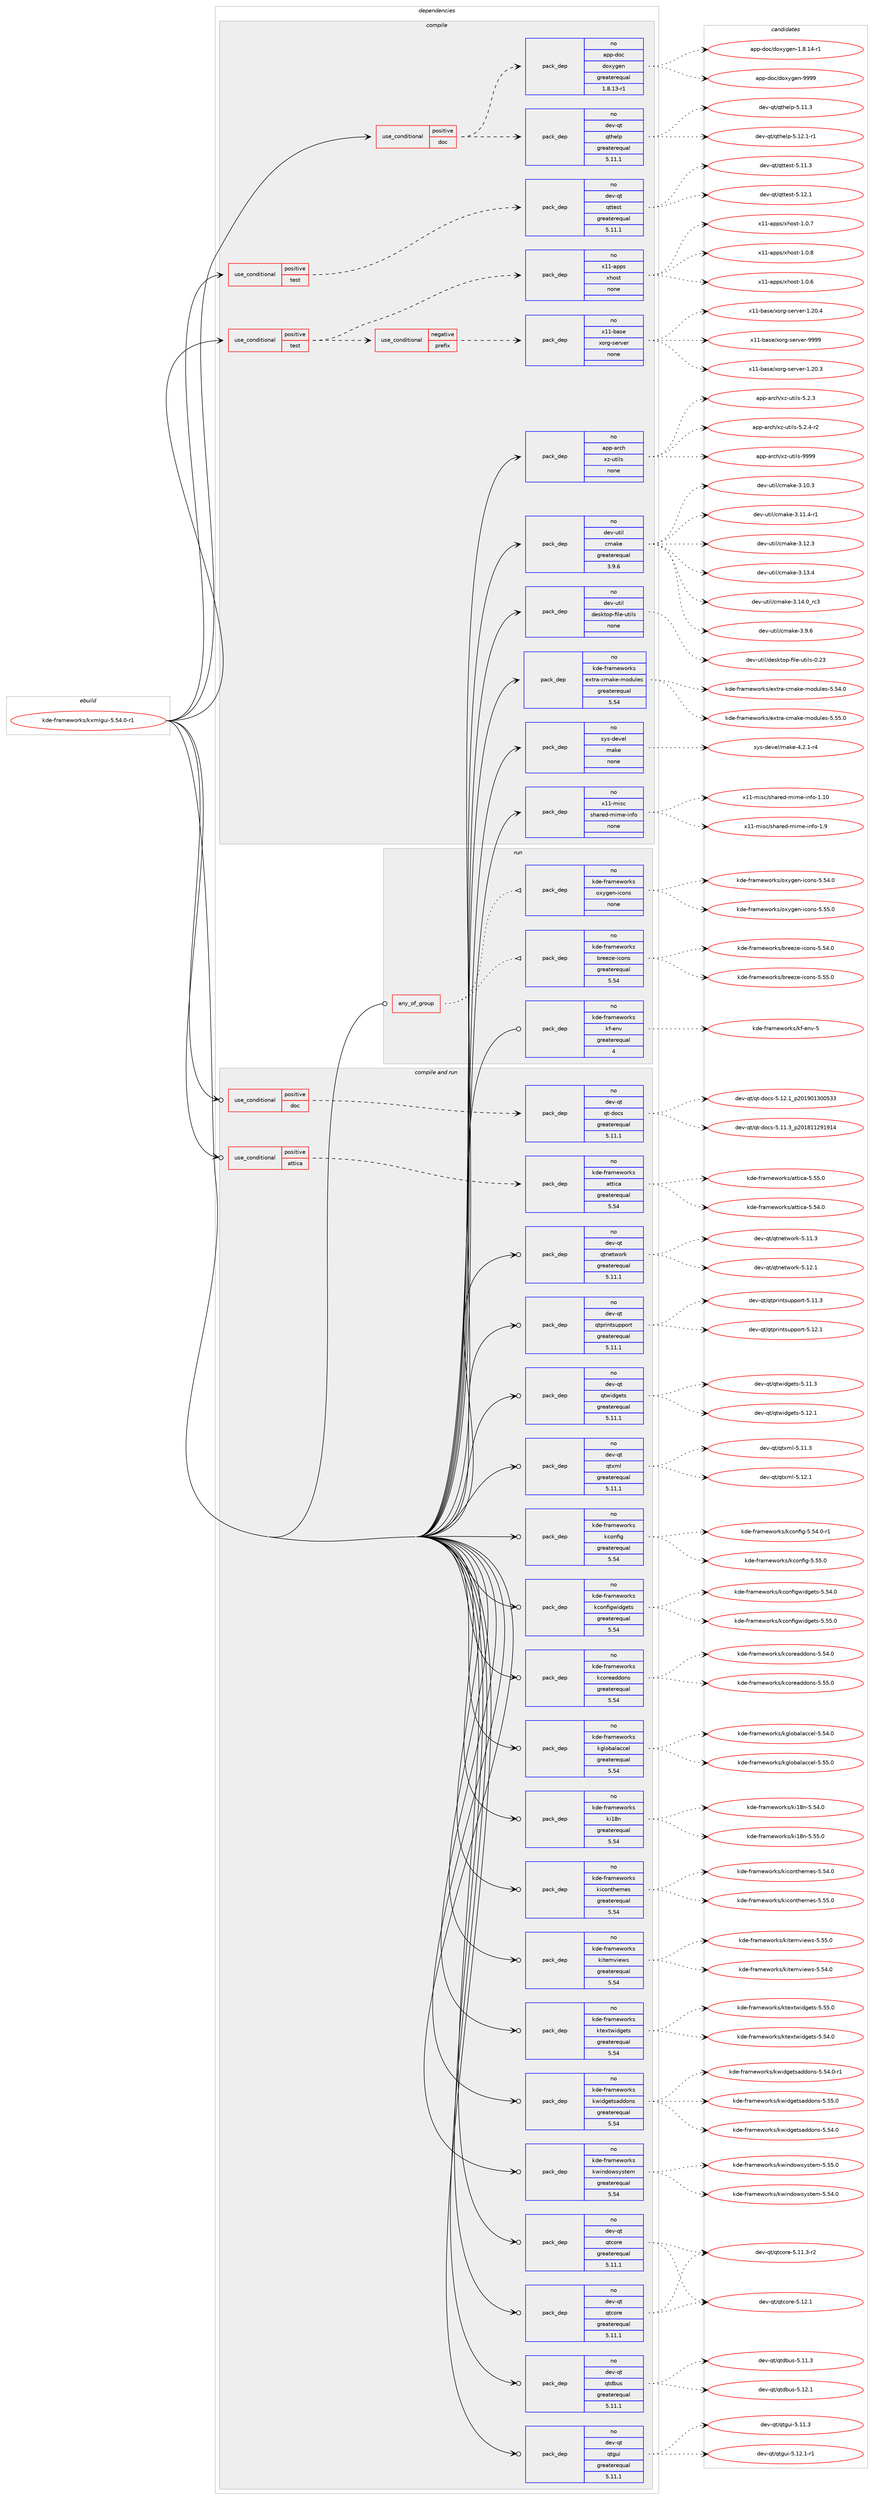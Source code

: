 digraph prolog {

# *************
# Graph options
# *************

newrank=true;
concentrate=true;
compound=true;
graph [rankdir=LR,fontname=Helvetica,fontsize=10,ranksep=1.5];#, ranksep=2.5, nodesep=0.2];
edge  [arrowhead=vee];
node  [fontname=Helvetica,fontsize=10];

# **********
# The ebuild
# **********

subgraph cluster_leftcol {
color=gray;
rank=same;
label=<<i>ebuild</i>>;
id [label="kde-frameworks/kxmlgui-5.54.0-r1", color=red, width=4, href="../kde-frameworks/kxmlgui-5.54.0-r1.svg"];
}

# ****************
# The dependencies
# ****************

subgraph cluster_midcol {
color=gray;
label=<<i>dependencies</i>>;
subgraph cluster_compile {
fillcolor="#eeeeee";
style=filled;
label=<<i>compile</i>>;
subgraph cond429831 {
dependency1587758 [label=<<TABLE BORDER="0" CELLBORDER="1" CELLSPACING="0" CELLPADDING="4"><TR><TD ROWSPAN="3" CELLPADDING="10">use_conditional</TD></TR><TR><TD>positive</TD></TR><TR><TD>doc</TD></TR></TABLE>>, shape=none, color=red];
subgraph pack1133051 {
dependency1587759 [label=<<TABLE BORDER="0" CELLBORDER="1" CELLSPACING="0" CELLPADDING="4" WIDTH="220"><TR><TD ROWSPAN="6" CELLPADDING="30">pack_dep</TD></TR><TR><TD WIDTH="110">no</TD></TR><TR><TD>dev-qt</TD></TR><TR><TD>qthelp</TD></TR><TR><TD>greaterequal</TD></TR><TR><TD>5.11.1</TD></TR></TABLE>>, shape=none, color=blue];
}
dependency1587758:e -> dependency1587759:w [weight=20,style="dashed",arrowhead="vee"];
subgraph pack1133052 {
dependency1587760 [label=<<TABLE BORDER="0" CELLBORDER="1" CELLSPACING="0" CELLPADDING="4" WIDTH="220"><TR><TD ROWSPAN="6" CELLPADDING="30">pack_dep</TD></TR><TR><TD WIDTH="110">no</TD></TR><TR><TD>app-doc</TD></TR><TR><TD>doxygen</TD></TR><TR><TD>greaterequal</TD></TR><TR><TD>1.8.13-r1</TD></TR></TABLE>>, shape=none, color=blue];
}
dependency1587758:e -> dependency1587760:w [weight=20,style="dashed",arrowhead="vee"];
}
id:e -> dependency1587758:w [weight=20,style="solid",arrowhead="vee"];
subgraph cond429832 {
dependency1587761 [label=<<TABLE BORDER="0" CELLBORDER="1" CELLSPACING="0" CELLPADDING="4"><TR><TD ROWSPAN="3" CELLPADDING="10">use_conditional</TD></TR><TR><TD>positive</TD></TR><TR><TD>test</TD></TR></TABLE>>, shape=none, color=red];
subgraph cond429833 {
dependency1587762 [label=<<TABLE BORDER="0" CELLBORDER="1" CELLSPACING="0" CELLPADDING="4"><TR><TD ROWSPAN="3" CELLPADDING="10">use_conditional</TD></TR><TR><TD>negative</TD></TR><TR><TD>prefix</TD></TR></TABLE>>, shape=none, color=red];
subgraph pack1133053 {
dependency1587763 [label=<<TABLE BORDER="0" CELLBORDER="1" CELLSPACING="0" CELLPADDING="4" WIDTH="220"><TR><TD ROWSPAN="6" CELLPADDING="30">pack_dep</TD></TR><TR><TD WIDTH="110">no</TD></TR><TR><TD>x11-base</TD></TR><TR><TD>xorg-server</TD></TR><TR><TD>none</TD></TR><TR><TD></TD></TR></TABLE>>, shape=none, color=blue];
}
dependency1587762:e -> dependency1587763:w [weight=20,style="dashed",arrowhead="vee"];
}
dependency1587761:e -> dependency1587762:w [weight=20,style="dashed",arrowhead="vee"];
subgraph pack1133054 {
dependency1587764 [label=<<TABLE BORDER="0" CELLBORDER="1" CELLSPACING="0" CELLPADDING="4" WIDTH="220"><TR><TD ROWSPAN="6" CELLPADDING="30">pack_dep</TD></TR><TR><TD WIDTH="110">no</TD></TR><TR><TD>x11-apps</TD></TR><TR><TD>xhost</TD></TR><TR><TD>none</TD></TR><TR><TD></TD></TR></TABLE>>, shape=none, color=blue];
}
dependency1587761:e -> dependency1587764:w [weight=20,style="dashed",arrowhead="vee"];
}
id:e -> dependency1587761:w [weight=20,style="solid",arrowhead="vee"];
subgraph cond429834 {
dependency1587765 [label=<<TABLE BORDER="0" CELLBORDER="1" CELLSPACING="0" CELLPADDING="4"><TR><TD ROWSPAN="3" CELLPADDING="10">use_conditional</TD></TR><TR><TD>positive</TD></TR><TR><TD>test</TD></TR></TABLE>>, shape=none, color=red];
subgraph pack1133055 {
dependency1587766 [label=<<TABLE BORDER="0" CELLBORDER="1" CELLSPACING="0" CELLPADDING="4" WIDTH="220"><TR><TD ROWSPAN="6" CELLPADDING="30">pack_dep</TD></TR><TR><TD WIDTH="110">no</TD></TR><TR><TD>dev-qt</TD></TR><TR><TD>qttest</TD></TR><TR><TD>greaterequal</TD></TR><TR><TD>5.11.1</TD></TR></TABLE>>, shape=none, color=blue];
}
dependency1587765:e -> dependency1587766:w [weight=20,style="dashed",arrowhead="vee"];
}
id:e -> dependency1587765:w [weight=20,style="solid",arrowhead="vee"];
subgraph pack1133056 {
dependency1587767 [label=<<TABLE BORDER="0" CELLBORDER="1" CELLSPACING="0" CELLPADDING="4" WIDTH="220"><TR><TD ROWSPAN="6" CELLPADDING="30">pack_dep</TD></TR><TR><TD WIDTH="110">no</TD></TR><TR><TD>app-arch</TD></TR><TR><TD>xz-utils</TD></TR><TR><TD>none</TD></TR><TR><TD></TD></TR></TABLE>>, shape=none, color=blue];
}
id:e -> dependency1587767:w [weight=20,style="solid",arrowhead="vee"];
subgraph pack1133057 {
dependency1587768 [label=<<TABLE BORDER="0" CELLBORDER="1" CELLSPACING="0" CELLPADDING="4" WIDTH="220"><TR><TD ROWSPAN="6" CELLPADDING="30">pack_dep</TD></TR><TR><TD WIDTH="110">no</TD></TR><TR><TD>dev-util</TD></TR><TR><TD>cmake</TD></TR><TR><TD>greaterequal</TD></TR><TR><TD>3.9.6</TD></TR></TABLE>>, shape=none, color=blue];
}
id:e -> dependency1587768:w [weight=20,style="solid",arrowhead="vee"];
subgraph pack1133058 {
dependency1587769 [label=<<TABLE BORDER="0" CELLBORDER="1" CELLSPACING="0" CELLPADDING="4" WIDTH="220"><TR><TD ROWSPAN="6" CELLPADDING="30">pack_dep</TD></TR><TR><TD WIDTH="110">no</TD></TR><TR><TD>dev-util</TD></TR><TR><TD>desktop-file-utils</TD></TR><TR><TD>none</TD></TR><TR><TD></TD></TR></TABLE>>, shape=none, color=blue];
}
id:e -> dependency1587769:w [weight=20,style="solid",arrowhead="vee"];
subgraph pack1133059 {
dependency1587770 [label=<<TABLE BORDER="0" CELLBORDER="1" CELLSPACING="0" CELLPADDING="4" WIDTH="220"><TR><TD ROWSPAN="6" CELLPADDING="30">pack_dep</TD></TR><TR><TD WIDTH="110">no</TD></TR><TR><TD>kde-frameworks</TD></TR><TR><TD>extra-cmake-modules</TD></TR><TR><TD>greaterequal</TD></TR><TR><TD>5.54</TD></TR></TABLE>>, shape=none, color=blue];
}
id:e -> dependency1587770:w [weight=20,style="solid",arrowhead="vee"];
subgraph pack1133060 {
dependency1587771 [label=<<TABLE BORDER="0" CELLBORDER="1" CELLSPACING="0" CELLPADDING="4" WIDTH="220"><TR><TD ROWSPAN="6" CELLPADDING="30">pack_dep</TD></TR><TR><TD WIDTH="110">no</TD></TR><TR><TD>sys-devel</TD></TR><TR><TD>make</TD></TR><TR><TD>none</TD></TR><TR><TD></TD></TR></TABLE>>, shape=none, color=blue];
}
id:e -> dependency1587771:w [weight=20,style="solid",arrowhead="vee"];
subgraph pack1133061 {
dependency1587772 [label=<<TABLE BORDER="0" CELLBORDER="1" CELLSPACING="0" CELLPADDING="4" WIDTH="220"><TR><TD ROWSPAN="6" CELLPADDING="30">pack_dep</TD></TR><TR><TD WIDTH="110">no</TD></TR><TR><TD>x11-misc</TD></TR><TR><TD>shared-mime-info</TD></TR><TR><TD>none</TD></TR><TR><TD></TD></TR></TABLE>>, shape=none, color=blue];
}
id:e -> dependency1587772:w [weight=20,style="solid",arrowhead="vee"];
}
subgraph cluster_compileandrun {
fillcolor="#eeeeee";
style=filled;
label=<<i>compile and run</i>>;
subgraph cond429835 {
dependency1587773 [label=<<TABLE BORDER="0" CELLBORDER="1" CELLSPACING="0" CELLPADDING="4"><TR><TD ROWSPAN="3" CELLPADDING="10">use_conditional</TD></TR><TR><TD>positive</TD></TR><TR><TD>attica</TD></TR></TABLE>>, shape=none, color=red];
subgraph pack1133062 {
dependency1587774 [label=<<TABLE BORDER="0" CELLBORDER="1" CELLSPACING="0" CELLPADDING="4" WIDTH="220"><TR><TD ROWSPAN="6" CELLPADDING="30">pack_dep</TD></TR><TR><TD WIDTH="110">no</TD></TR><TR><TD>kde-frameworks</TD></TR><TR><TD>attica</TD></TR><TR><TD>greaterequal</TD></TR><TR><TD>5.54</TD></TR></TABLE>>, shape=none, color=blue];
}
dependency1587773:e -> dependency1587774:w [weight=20,style="dashed",arrowhead="vee"];
}
id:e -> dependency1587773:w [weight=20,style="solid",arrowhead="odotvee"];
subgraph cond429836 {
dependency1587775 [label=<<TABLE BORDER="0" CELLBORDER="1" CELLSPACING="0" CELLPADDING="4"><TR><TD ROWSPAN="3" CELLPADDING="10">use_conditional</TD></TR><TR><TD>positive</TD></TR><TR><TD>doc</TD></TR></TABLE>>, shape=none, color=red];
subgraph pack1133063 {
dependency1587776 [label=<<TABLE BORDER="0" CELLBORDER="1" CELLSPACING="0" CELLPADDING="4" WIDTH="220"><TR><TD ROWSPAN="6" CELLPADDING="30">pack_dep</TD></TR><TR><TD WIDTH="110">no</TD></TR><TR><TD>dev-qt</TD></TR><TR><TD>qt-docs</TD></TR><TR><TD>greaterequal</TD></TR><TR><TD>5.11.1</TD></TR></TABLE>>, shape=none, color=blue];
}
dependency1587775:e -> dependency1587776:w [weight=20,style="dashed",arrowhead="vee"];
}
id:e -> dependency1587775:w [weight=20,style="solid",arrowhead="odotvee"];
subgraph pack1133064 {
dependency1587777 [label=<<TABLE BORDER="0" CELLBORDER="1" CELLSPACING="0" CELLPADDING="4" WIDTH="220"><TR><TD ROWSPAN="6" CELLPADDING="30">pack_dep</TD></TR><TR><TD WIDTH="110">no</TD></TR><TR><TD>dev-qt</TD></TR><TR><TD>qtcore</TD></TR><TR><TD>greaterequal</TD></TR><TR><TD>5.11.1</TD></TR></TABLE>>, shape=none, color=blue];
}
id:e -> dependency1587777:w [weight=20,style="solid",arrowhead="odotvee"];
subgraph pack1133065 {
dependency1587778 [label=<<TABLE BORDER="0" CELLBORDER="1" CELLSPACING="0" CELLPADDING="4" WIDTH="220"><TR><TD ROWSPAN="6" CELLPADDING="30">pack_dep</TD></TR><TR><TD WIDTH="110">no</TD></TR><TR><TD>dev-qt</TD></TR><TR><TD>qtcore</TD></TR><TR><TD>greaterequal</TD></TR><TR><TD>5.11.1</TD></TR></TABLE>>, shape=none, color=blue];
}
id:e -> dependency1587778:w [weight=20,style="solid",arrowhead="odotvee"];
subgraph pack1133066 {
dependency1587779 [label=<<TABLE BORDER="0" CELLBORDER="1" CELLSPACING="0" CELLPADDING="4" WIDTH="220"><TR><TD ROWSPAN="6" CELLPADDING="30">pack_dep</TD></TR><TR><TD WIDTH="110">no</TD></TR><TR><TD>dev-qt</TD></TR><TR><TD>qtdbus</TD></TR><TR><TD>greaterequal</TD></TR><TR><TD>5.11.1</TD></TR></TABLE>>, shape=none, color=blue];
}
id:e -> dependency1587779:w [weight=20,style="solid",arrowhead="odotvee"];
subgraph pack1133067 {
dependency1587780 [label=<<TABLE BORDER="0" CELLBORDER="1" CELLSPACING="0" CELLPADDING="4" WIDTH="220"><TR><TD ROWSPAN="6" CELLPADDING="30">pack_dep</TD></TR><TR><TD WIDTH="110">no</TD></TR><TR><TD>dev-qt</TD></TR><TR><TD>qtgui</TD></TR><TR><TD>greaterequal</TD></TR><TR><TD>5.11.1</TD></TR></TABLE>>, shape=none, color=blue];
}
id:e -> dependency1587780:w [weight=20,style="solid",arrowhead="odotvee"];
subgraph pack1133068 {
dependency1587781 [label=<<TABLE BORDER="0" CELLBORDER="1" CELLSPACING="0" CELLPADDING="4" WIDTH="220"><TR><TD ROWSPAN="6" CELLPADDING="30">pack_dep</TD></TR><TR><TD WIDTH="110">no</TD></TR><TR><TD>dev-qt</TD></TR><TR><TD>qtnetwork</TD></TR><TR><TD>greaterequal</TD></TR><TR><TD>5.11.1</TD></TR></TABLE>>, shape=none, color=blue];
}
id:e -> dependency1587781:w [weight=20,style="solid",arrowhead="odotvee"];
subgraph pack1133069 {
dependency1587782 [label=<<TABLE BORDER="0" CELLBORDER="1" CELLSPACING="0" CELLPADDING="4" WIDTH="220"><TR><TD ROWSPAN="6" CELLPADDING="30">pack_dep</TD></TR><TR><TD WIDTH="110">no</TD></TR><TR><TD>dev-qt</TD></TR><TR><TD>qtprintsupport</TD></TR><TR><TD>greaterequal</TD></TR><TR><TD>5.11.1</TD></TR></TABLE>>, shape=none, color=blue];
}
id:e -> dependency1587782:w [weight=20,style="solid",arrowhead="odotvee"];
subgraph pack1133070 {
dependency1587783 [label=<<TABLE BORDER="0" CELLBORDER="1" CELLSPACING="0" CELLPADDING="4" WIDTH="220"><TR><TD ROWSPAN="6" CELLPADDING="30">pack_dep</TD></TR><TR><TD WIDTH="110">no</TD></TR><TR><TD>dev-qt</TD></TR><TR><TD>qtwidgets</TD></TR><TR><TD>greaterequal</TD></TR><TR><TD>5.11.1</TD></TR></TABLE>>, shape=none, color=blue];
}
id:e -> dependency1587783:w [weight=20,style="solid",arrowhead="odotvee"];
subgraph pack1133071 {
dependency1587784 [label=<<TABLE BORDER="0" CELLBORDER="1" CELLSPACING="0" CELLPADDING="4" WIDTH="220"><TR><TD ROWSPAN="6" CELLPADDING="30">pack_dep</TD></TR><TR><TD WIDTH="110">no</TD></TR><TR><TD>dev-qt</TD></TR><TR><TD>qtxml</TD></TR><TR><TD>greaterequal</TD></TR><TR><TD>5.11.1</TD></TR></TABLE>>, shape=none, color=blue];
}
id:e -> dependency1587784:w [weight=20,style="solid",arrowhead="odotvee"];
subgraph pack1133072 {
dependency1587785 [label=<<TABLE BORDER="0" CELLBORDER="1" CELLSPACING="0" CELLPADDING="4" WIDTH="220"><TR><TD ROWSPAN="6" CELLPADDING="30">pack_dep</TD></TR><TR><TD WIDTH="110">no</TD></TR><TR><TD>kde-frameworks</TD></TR><TR><TD>kconfig</TD></TR><TR><TD>greaterequal</TD></TR><TR><TD>5.54</TD></TR></TABLE>>, shape=none, color=blue];
}
id:e -> dependency1587785:w [weight=20,style="solid",arrowhead="odotvee"];
subgraph pack1133073 {
dependency1587786 [label=<<TABLE BORDER="0" CELLBORDER="1" CELLSPACING="0" CELLPADDING="4" WIDTH="220"><TR><TD ROWSPAN="6" CELLPADDING="30">pack_dep</TD></TR><TR><TD WIDTH="110">no</TD></TR><TR><TD>kde-frameworks</TD></TR><TR><TD>kconfigwidgets</TD></TR><TR><TD>greaterequal</TD></TR><TR><TD>5.54</TD></TR></TABLE>>, shape=none, color=blue];
}
id:e -> dependency1587786:w [weight=20,style="solid",arrowhead="odotvee"];
subgraph pack1133074 {
dependency1587787 [label=<<TABLE BORDER="0" CELLBORDER="1" CELLSPACING="0" CELLPADDING="4" WIDTH="220"><TR><TD ROWSPAN="6" CELLPADDING="30">pack_dep</TD></TR><TR><TD WIDTH="110">no</TD></TR><TR><TD>kde-frameworks</TD></TR><TR><TD>kcoreaddons</TD></TR><TR><TD>greaterequal</TD></TR><TR><TD>5.54</TD></TR></TABLE>>, shape=none, color=blue];
}
id:e -> dependency1587787:w [weight=20,style="solid",arrowhead="odotvee"];
subgraph pack1133075 {
dependency1587788 [label=<<TABLE BORDER="0" CELLBORDER="1" CELLSPACING="0" CELLPADDING="4" WIDTH="220"><TR><TD ROWSPAN="6" CELLPADDING="30">pack_dep</TD></TR><TR><TD WIDTH="110">no</TD></TR><TR><TD>kde-frameworks</TD></TR><TR><TD>kglobalaccel</TD></TR><TR><TD>greaterequal</TD></TR><TR><TD>5.54</TD></TR></TABLE>>, shape=none, color=blue];
}
id:e -> dependency1587788:w [weight=20,style="solid",arrowhead="odotvee"];
subgraph pack1133076 {
dependency1587789 [label=<<TABLE BORDER="0" CELLBORDER="1" CELLSPACING="0" CELLPADDING="4" WIDTH="220"><TR><TD ROWSPAN="6" CELLPADDING="30">pack_dep</TD></TR><TR><TD WIDTH="110">no</TD></TR><TR><TD>kde-frameworks</TD></TR><TR><TD>ki18n</TD></TR><TR><TD>greaterequal</TD></TR><TR><TD>5.54</TD></TR></TABLE>>, shape=none, color=blue];
}
id:e -> dependency1587789:w [weight=20,style="solid",arrowhead="odotvee"];
subgraph pack1133077 {
dependency1587790 [label=<<TABLE BORDER="0" CELLBORDER="1" CELLSPACING="0" CELLPADDING="4" WIDTH="220"><TR><TD ROWSPAN="6" CELLPADDING="30">pack_dep</TD></TR><TR><TD WIDTH="110">no</TD></TR><TR><TD>kde-frameworks</TD></TR><TR><TD>kiconthemes</TD></TR><TR><TD>greaterequal</TD></TR><TR><TD>5.54</TD></TR></TABLE>>, shape=none, color=blue];
}
id:e -> dependency1587790:w [weight=20,style="solid",arrowhead="odotvee"];
subgraph pack1133078 {
dependency1587791 [label=<<TABLE BORDER="0" CELLBORDER="1" CELLSPACING="0" CELLPADDING="4" WIDTH="220"><TR><TD ROWSPAN="6" CELLPADDING="30">pack_dep</TD></TR><TR><TD WIDTH="110">no</TD></TR><TR><TD>kde-frameworks</TD></TR><TR><TD>kitemviews</TD></TR><TR><TD>greaterequal</TD></TR><TR><TD>5.54</TD></TR></TABLE>>, shape=none, color=blue];
}
id:e -> dependency1587791:w [weight=20,style="solid",arrowhead="odotvee"];
subgraph pack1133079 {
dependency1587792 [label=<<TABLE BORDER="0" CELLBORDER="1" CELLSPACING="0" CELLPADDING="4" WIDTH="220"><TR><TD ROWSPAN="6" CELLPADDING="30">pack_dep</TD></TR><TR><TD WIDTH="110">no</TD></TR><TR><TD>kde-frameworks</TD></TR><TR><TD>ktextwidgets</TD></TR><TR><TD>greaterequal</TD></TR><TR><TD>5.54</TD></TR></TABLE>>, shape=none, color=blue];
}
id:e -> dependency1587792:w [weight=20,style="solid",arrowhead="odotvee"];
subgraph pack1133080 {
dependency1587793 [label=<<TABLE BORDER="0" CELLBORDER="1" CELLSPACING="0" CELLPADDING="4" WIDTH="220"><TR><TD ROWSPAN="6" CELLPADDING="30">pack_dep</TD></TR><TR><TD WIDTH="110">no</TD></TR><TR><TD>kde-frameworks</TD></TR><TR><TD>kwidgetsaddons</TD></TR><TR><TD>greaterequal</TD></TR><TR><TD>5.54</TD></TR></TABLE>>, shape=none, color=blue];
}
id:e -> dependency1587793:w [weight=20,style="solid",arrowhead="odotvee"];
subgraph pack1133081 {
dependency1587794 [label=<<TABLE BORDER="0" CELLBORDER="1" CELLSPACING="0" CELLPADDING="4" WIDTH="220"><TR><TD ROWSPAN="6" CELLPADDING="30">pack_dep</TD></TR><TR><TD WIDTH="110">no</TD></TR><TR><TD>kde-frameworks</TD></TR><TR><TD>kwindowsystem</TD></TR><TR><TD>greaterequal</TD></TR><TR><TD>5.54</TD></TR></TABLE>>, shape=none, color=blue];
}
id:e -> dependency1587794:w [weight=20,style="solid",arrowhead="odotvee"];
}
subgraph cluster_run {
fillcolor="#eeeeee";
style=filled;
label=<<i>run</i>>;
subgraph any24232 {
dependency1587795 [label=<<TABLE BORDER="0" CELLBORDER="1" CELLSPACING="0" CELLPADDING="4"><TR><TD CELLPADDING="10">any_of_group</TD></TR></TABLE>>, shape=none, color=red];subgraph pack1133082 {
dependency1587796 [label=<<TABLE BORDER="0" CELLBORDER="1" CELLSPACING="0" CELLPADDING="4" WIDTH="220"><TR><TD ROWSPAN="6" CELLPADDING="30">pack_dep</TD></TR><TR><TD WIDTH="110">no</TD></TR><TR><TD>kde-frameworks</TD></TR><TR><TD>breeze-icons</TD></TR><TR><TD>greaterequal</TD></TR><TR><TD>5.54</TD></TR></TABLE>>, shape=none, color=blue];
}
dependency1587795:e -> dependency1587796:w [weight=20,style="dotted",arrowhead="oinv"];
subgraph pack1133083 {
dependency1587797 [label=<<TABLE BORDER="0" CELLBORDER="1" CELLSPACING="0" CELLPADDING="4" WIDTH="220"><TR><TD ROWSPAN="6" CELLPADDING="30">pack_dep</TD></TR><TR><TD WIDTH="110">no</TD></TR><TR><TD>kde-frameworks</TD></TR><TR><TD>oxygen-icons</TD></TR><TR><TD>none</TD></TR><TR><TD></TD></TR></TABLE>>, shape=none, color=blue];
}
dependency1587795:e -> dependency1587797:w [weight=20,style="dotted",arrowhead="oinv"];
}
id:e -> dependency1587795:w [weight=20,style="solid",arrowhead="odot"];
subgraph pack1133084 {
dependency1587798 [label=<<TABLE BORDER="0" CELLBORDER="1" CELLSPACING="0" CELLPADDING="4" WIDTH="220"><TR><TD ROWSPAN="6" CELLPADDING="30">pack_dep</TD></TR><TR><TD WIDTH="110">no</TD></TR><TR><TD>kde-frameworks</TD></TR><TR><TD>kf-env</TD></TR><TR><TD>greaterequal</TD></TR><TR><TD>4</TD></TR></TABLE>>, shape=none, color=blue];
}
id:e -> dependency1587798:w [weight=20,style="solid",arrowhead="odot"];
}
}

# **************
# The candidates
# **************

subgraph cluster_choices {
rank=same;
color=gray;
label=<<i>candidates</i>>;

subgraph choice1133051 {
color=black;
nodesep=1;
choice100101118451131164711311610410110811245534649494651 [label="dev-qt/qthelp-5.11.3", color=red, width=4,href="../dev-qt/qthelp-5.11.3.svg"];
choice1001011184511311647113116104101108112455346495046494511449 [label="dev-qt/qthelp-5.12.1-r1", color=red, width=4,href="../dev-qt/qthelp-5.12.1-r1.svg"];
dependency1587759:e -> choice100101118451131164711311610410110811245534649494651:w [style=dotted,weight="100"];
dependency1587759:e -> choice1001011184511311647113116104101108112455346495046494511449:w [style=dotted,weight="100"];
}
subgraph choice1133052 {
color=black;
nodesep=1;
choice97112112451001119947100111120121103101110454946564649524511449 [label="app-doc/doxygen-1.8.14-r1", color=red, width=4,href="../app-doc/doxygen-1.8.14-r1.svg"];
choice971121124510011199471001111201211031011104557575757 [label="app-doc/doxygen-9999", color=red, width=4,href="../app-doc/doxygen-9999.svg"];
dependency1587760:e -> choice97112112451001119947100111120121103101110454946564649524511449:w [style=dotted,weight="100"];
dependency1587760:e -> choice971121124510011199471001111201211031011104557575757:w [style=dotted,weight="100"];
}
subgraph choice1133053 {
color=black;
nodesep=1;
choice1204949459897115101471201111141034511510111411810111445494650484651 [label="x11-base/xorg-server-1.20.3", color=red, width=4,href="../x11-base/xorg-server-1.20.3.svg"];
choice1204949459897115101471201111141034511510111411810111445494650484652 [label="x11-base/xorg-server-1.20.4", color=red, width=4,href="../x11-base/xorg-server-1.20.4.svg"];
choice120494945989711510147120111114103451151011141181011144557575757 [label="x11-base/xorg-server-9999", color=red, width=4,href="../x11-base/xorg-server-9999.svg"];
dependency1587763:e -> choice1204949459897115101471201111141034511510111411810111445494650484651:w [style=dotted,weight="100"];
dependency1587763:e -> choice1204949459897115101471201111141034511510111411810111445494650484652:w [style=dotted,weight="100"];
dependency1587763:e -> choice120494945989711510147120111114103451151011141181011144557575757:w [style=dotted,weight="100"];
}
subgraph choice1133054 {
color=black;
nodesep=1;
choice1204949459711211211547120104111115116454946484654 [label="x11-apps/xhost-1.0.6", color=red, width=4,href="../x11-apps/xhost-1.0.6.svg"];
choice1204949459711211211547120104111115116454946484655 [label="x11-apps/xhost-1.0.7", color=red, width=4,href="../x11-apps/xhost-1.0.7.svg"];
choice1204949459711211211547120104111115116454946484656 [label="x11-apps/xhost-1.0.8", color=red, width=4,href="../x11-apps/xhost-1.0.8.svg"];
dependency1587764:e -> choice1204949459711211211547120104111115116454946484654:w [style=dotted,weight="100"];
dependency1587764:e -> choice1204949459711211211547120104111115116454946484655:w [style=dotted,weight="100"];
dependency1587764:e -> choice1204949459711211211547120104111115116454946484656:w [style=dotted,weight="100"];
}
subgraph choice1133055 {
color=black;
nodesep=1;
choice100101118451131164711311611610111511645534649494651 [label="dev-qt/qttest-5.11.3", color=red, width=4,href="../dev-qt/qttest-5.11.3.svg"];
choice100101118451131164711311611610111511645534649504649 [label="dev-qt/qttest-5.12.1", color=red, width=4,href="../dev-qt/qttest-5.12.1.svg"];
dependency1587766:e -> choice100101118451131164711311611610111511645534649494651:w [style=dotted,weight="100"];
dependency1587766:e -> choice100101118451131164711311611610111511645534649504649:w [style=dotted,weight="100"];
}
subgraph choice1133056 {
color=black;
nodesep=1;
choice971121124597114991044712012245117116105108115455346504651 [label="app-arch/xz-utils-5.2.3", color=red, width=4,href="../app-arch/xz-utils-5.2.3.svg"];
choice9711211245971149910447120122451171161051081154553465046524511450 [label="app-arch/xz-utils-5.2.4-r2", color=red, width=4,href="../app-arch/xz-utils-5.2.4-r2.svg"];
choice9711211245971149910447120122451171161051081154557575757 [label="app-arch/xz-utils-9999", color=red, width=4,href="../app-arch/xz-utils-9999.svg"];
dependency1587767:e -> choice971121124597114991044712012245117116105108115455346504651:w [style=dotted,weight="100"];
dependency1587767:e -> choice9711211245971149910447120122451171161051081154553465046524511450:w [style=dotted,weight="100"];
dependency1587767:e -> choice9711211245971149910447120122451171161051081154557575757:w [style=dotted,weight="100"];
}
subgraph choice1133057 {
color=black;
nodesep=1;
choice1001011184511711610510847991099710710145514649484651 [label="dev-util/cmake-3.10.3", color=red, width=4,href="../dev-util/cmake-3.10.3.svg"];
choice10010111845117116105108479910997107101455146494946524511449 [label="dev-util/cmake-3.11.4-r1", color=red, width=4,href="../dev-util/cmake-3.11.4-r1.svg"];
choice1001011184511711610510847991099710710145514649504651 [label="dev-util/cmake-3.12.3", color=red, width=4,href="../dev-util/cmake-3.12.3.svg"];
choice1001011184511711610510847991099710710145514649514652 [label="dev-util/cmake-3.13.4", color=red, width=4,href="../dev-util/cmake-3.13.4.svg"];
choice1001011184511711610510847991099710710145514649524648951149951 [label="dev-util/cmake-3.14.0_rc3", color=red, width=4,href="../dev-util/cmake-3.14.0_rc3.svg"];
choice10010111845117116105108479910997107101455146574654 [label="dev-util/cmake-3.9.6", color=red, width=4,href="../dev-util/cmake-3.9.6.svg"];
dependency1587768:e -> choice1001011184511711610510847991099710710145514649484651:w [style=dotted,weight="100"];
dependency1587768:e -> choice10010111845117116105108479910997107101455146494946524511449:w [style=dotted,weight="100"];
dependency1587768:e -> choice1001011184511711610510847991099710710145514649504651:w [style=dotted,weight="100"];
dependency1587768:e -> choice1001011184511711610510847991099710710145514649514652:w [style=dotted,weight="100"];
dependency1587768:e -> choice1001011184511711610510847991099710710145514649524648951149951:w [style=dotted,weight="100"];
dependency1587768:e -> choice10010111845117116105108479910997107101455146574654:w [style=dotted,weight="100"];
}
subgraph choice1133058 {
color=black;
nodesep=1;
choice100101118451171161051084710010111510711611111245102105108101451171161051081154548465051 [label="dev-util/desktop-file-utils-0.23", color=red, width=4,href="../dev-util/desktop-file-utils-0.23.svg"];
dependency1587769:e -> choice100101118451171161051084710010111510711611111245102105108101451171161051081154548465051:w [style=dotted,weight="100"];
}
subgraph choice1133059 {
color=black;
nodesep=1;
choice107100101451021149710910111911111410711547101120116114974599109971071014510911110011710810111545534653524648 [label="kde-frameworks/extra-cmake-modules-5.54.0", color=red, width=4,href="../kde-frameworks/extra-cmake-modules-5.54.0.svg"];
choice107100101451021149710910111911111410711547101120116114974599109971071014510911110011710810111545534653534648 [label="kde-frameworks/extra-cmake-modules-5.55.0", color=red, width=4,href="../kde-frameworks/extra-cmake-modules-5.55.0.svg"];
dependency1587770:e -> choice107100101451021149710910111911111410711547101120116114974599109971071014510911110011710810111545534653524648:w [style=dotted,weight="100"];
dependency1587770:e -> choice107100101451021149710910111911111410711547101120116114974599109971071014510911110011710810111545534653534648:w [style=dotted,weight="100"];
}
subgraph choice1133060 {
color=black;
nodesep=1;
choice1151211154510010111810110847109971071014552465046494511452 [label="sys-devel/make-4.2.1-r4", color=red, width=4,href="../sys-devel/make-4.2.1-r4.svg"];
dependency1587771:e -> choice1151211154510010111810110847109971071014552465046494511452:w [style=dotted,weight="100"];
}
subgraph choice1133061 {
color=black;
nodesep=1;
choice12049494510910511599471151049711410110045109105109101451051101021114549464948 [label="x11-misc/shared-mime-info-1.10", color=red, width=4,href="../x11-misc/shared-mime-info-1.10.svg"];
choice120494945109105115994711510497114101100451091051091014510511010211145494657 [label="x11-misc/shared-mime-info-1.9", color=red, width=4,href="../x11-misc/shared-mime-info-1.9.svg"];
dependency1587772:e -> choice12049494510910511599471151049711410110045109105109101451051101021114549464948:w [style=dotted,weight="100"];
dependency1587772:e -> choice120494945109105115994711510497114101100451091051091014510511010211145494657:w [style=dotted,weight="100"];
}
subgraph choice1133062 {
color=black;
nodesep=1;
choice10710010145102114971091011191111141071154797116116105999745534653524648 [label="kde-frameworks/attica-5.54.0", color=red, width=4,href="../kde-frameworks/attica-5.54.0.svg"];
choice10710010145102114971091011191111141071154797116116105999745534653534648 [label="kde-frameworks/attica-5.55.0", color=red, width=4,href="../kde-frameworks/attica-5.55.0.svg"];
dependency1587774:e -> choice10710010145102114971091011191111141071154797116116105999745534653524648:w [style=dotted,weight="100"];
dependency1587774:e -> choice10710010145102114971091011191111141071154797116116105999745534653534648:w [style=dotted,weight="100"];
}
subgraph choice1133063 {
color=black;
nodesep=1;
choice100101118451131164711311645100111991154553464949465195112504849564949505749574952 [label="dev-qt/qt-docs-5.11.3_p201811291914", color=red, width=4,href="../dev-qt/qt-docs-5.11.3_p201811291914.svg"];
choice100101118451131164711311645100111991154553464950464995112504849574849514848535151 [label="dev-qt/qt-docs-5.12.1_p201901300533", color=red, width=4,href="../dev-qt/qt-docs-5.12.1_p201901300533.svg"];
dependency1587776:e -> choice100101118451131164711311645100111991154553464949465195112504849564949505749574952:w [style=dotted,weight="100"];
dependency1587776:e -> choice100101118451131164711311645100111991154553464950464995112504849574849514848535151:w [style=dotted,weight="100"];
}
subgraph choice1133064 {
color=black;
nodesep=1;
choice100101118451131164711311699111114101455346494946514511450 [label="dev-qt/qtcore-5.11.3-r2", color=red, width=4,href="../dev-qt/qtcore-5.11.3-r2.svg"];
choice10010111845113116471131169911111410145534649504649 [label="dev-qt/qtcore-5.12.1", color=red, width=4,href="../dev-qt/qtcore-5.12.1.svg"];
dependency1587777:e -> choice100101118451131164711311699111114101455346494946514511450:w [style=dotted,weight="100"];
dependency1587777:e -> choice10010111845113116471131169911111410145534649504649:w [style=dotted,weight="100"];
}
subgraph choice1133065 {
color=black;
nodesep=1;
choice100101118451131164711311699111114101455346494946514511450 [label="dev-qt/qtcore-5.11.3-r2", color=red, width=4,href="../dev-qt/qtcore-5.11.3-r2.svg"];
choice10010111845113116471131169911111410145534649504649 [label="dev-qt/qtcore-5.12.1", color=red, width=4,href="../dev-qt/qtcore-5.12.1.svg"];
dependency1587778:e -> choice100101118451131164711311699111114101455346494946514511450:w [style=dotted,weight="100"];
dependency1587778:e -> choice10010111845113116471131169911111410145534649504649:w [style=dotted,weight="100"];
}
subgraph choice1133066 {
color=black;
nodesep=1;
choice10010111845113116471131161009811711545534649494651 [label="dev-qt/qtdbus-5.11.3", color=red, width=4,href="../dev-qt/qtdbus-5.11.3.svg"];
choice10010111845113116471131161009811711545534649504649 [label="dev-qt/qtdbus-5.12.1", color=red, width=4,href="../dev-qt/qtdbus-5.12.1.svg"];
dependency1587779:e -> choice10010111845113116471131161009811711545534649494651:w [style=dotted,weight="100"];
dependency1587779:e -> choice10010111845113116471131161009811711545534649504649:w [style=dotted,weight="100"];
}
subgraph choice1133067 {
color=black;
nodesep=1;
choice100101118451131164711311610311710545534649494651 [label="dev-qt/qtgui-5.11.3", color=red, width=4,href="../dev-qt/qtgui-5.11.3.svg"];
choice1001011184511311647113116103117105455346495046494511449 [label="dev-qt/qtgui-5.12.1-r1", color=red, width=4,href="../dev-qt/qtgui-5.12.1-r1.svg"];
dependency1587780:e -> choice100101118451131164711311610311710545534649494651:w [style=dotted,weight="100"];
dependency1587780:e -> choice1001011184511311647113116103117105455346495046494511449:w [style=dotted,weight="100"];
}
subgraph choice1133068 {
color=black;
nodesep=1;
choice100101118451131164711311611010111611911111410745534649494651 [label="dev-qt/qtnetwork-5.11.3", color=red, width=4,href="../dev-qt/qtnetwork-5.11.3.svg"];
choice100101118451131164711311611010111611911111410745534649504649 [label="dev-qt/qtnetwork-5.12.1", color=red, width=4,href="../dev-qt/qtnetwork-5.12.1.svg"];
dependency1587781:e -> choice100101118451131164711311611010111611911111410745534649494651:w [style=dotted,weight="100"];
dependency1587781:e -> choice100101118451131164711311611010111611911111410745534649504649:w [style=dotted,weight="100"];
}
subgraph choice1133069 {
color=black;
nodesep=1;
choice100101118451131164711311611211410511011611511711211211111411645534649494651 [label="dev-qt/qtprintsupport-5.11.3", color=red, width=4,href="../dev-qt/qtprintsupport-5.11.3.svg"];
choice100101118451131164711311611211410511011611511711211211111411645534649504649 [label="dev-qt/qtprintsupport-5.12.1", color=red, width=4,href="../dev-qt/qtprintsupport-5.12.1.svg"];
dependency1587782:e -> choice100101118451131164711311611211410511011611511711211211111411645534649494651:w [style=dotted,weight="100"];
dependency1587782:e -> choice100101118451131164711311611211410511011611511711211211111411645534649504649:w [style=dotted,weight="100"];
}
subgraph choice1133070 {
color=black;
nodesep=1;
choice100101118451131164711311611910510010310111611545534649494651 [label="dev-qt/qtwidgets-5.11.3", color=red, width=4,href="../dev-qt/qtwidgets-5.11.3.svg"];
choice100101118451131164711311611910510010310111611545534649504649 [label="dev-qt/qtwidgets-5.12.1", color=red, width=4,href="../dev-qt/qtwidgets-5.12.1.svg"];
dependency1587783:e -> choice100101118451131164711311611910510010310111611545534649494651:w [style=dotted,weight="100"];
dependency1587783:e -> choice100101118451131164711311611910510010310111611545534649504649:w [style=dotted,weight="100"];
}
subgraph choice1133071 {
color=black;
nodesep=1;
choice100101118451131164711311612010910845534649494651 [label="dev-qt/qtxml-5.11.3", color=red, width=4,href="../dev-qt/qtxml-5.11.3.svg"];
choice100101118451131164711311612010910845534649504649 [label="dev-qt/qtxml-5.12.1", color=red, width=4,href="../dev-qt/qtxml-5.12.1.svg"];
dependency1587784:e -> choice100101118451131164711311612010910845534649494651:w [style=dotted,weight="100"];
dependency1587784:e -> choice100101118451131164711311612010910845534649504649:w [style=dotted,weight="100"];
}
subgraph choice1133072 {
color=black;
nodesep=1;
choice10710010145102114971091011191111141071154710799111110102105103455346535246484511449 [label="kde-frameworks/kconfig-5.54.0-r1", color=red, width=4,href="../kde-frameworks/kconfig-5.54.0-r1.svg"];
choice1071001014510211497109101119111114107115471079911111010210510345534653534648 [label="kde-frameworks/kconfig-5.55.0", color=red, width=4,href="../kde-frameworks/kconfig-5.55.0.svg"];
dependency1587785:e -> choice10710010145102114971091011191111141071154710799111110102105103455346535246484511449:w [style=dotted,weight="100"];
dependency1587785:e -> choice1071001014510211497109101119111114107115471079911111010210510345534653534648:w [style=dotted,weight="100"];
}
subgraph choice1133073 {
color=black;
nodesep=1;
choice1071001014510211497109101119111114107115471079911111010210510311910510010310111611545534653524648 [label="kde-frameworks/kconfigwidgets-5.54.0", color=red, width=4,href="../kde-frameworks/kconfigwidgets-5.54.0.svg"];
choice1071001014510211497109101119111114107115471079911111010210510311910510010310111611545534653534648 [label="kde-frameworks/kconfigwidgets-5.55.0", color=red, width=4,href="../kde-frameworks/kconfigwidgets-5.55.0.svg"];
dependency1587786:e -> choice1071001014510211497109101119111114107115471079911111010210510311910510010310111611545534653524648:w [style=dotted,weight="100"];
dependency1587786:e -> choice1071001014510211497109101119111114107115471079911111010210510311910510010310111611545534653534648:w [style=dotted,weight="100"];
}
subgraph choice1133074 {
color=black;
nodesep=1;
choice107100101451021149710910111911111410711547107991111141019710010011111011545534653524648 [label="kde-frameworks/kcoreaddons-5.54.0", color=red, width=4,href="../kde-frameworks/kcoreaddons-5.54.0.svg"];
choice107100101451021149710910111911111410711547107991111141019710010011111011545534653534648 [label="kde-frameworks/kcoreaddons-5.55.0", color=red, width=4,href="../kde-frameworks/kcoreaddons-5.55.0.svg"];
dependency1587787:e -> choice107100101451021149710910111911111410711547107991111141019710010011111011545534653524648:w [style=dotted,weight="100"];
dependency1587787:e -> choice107100101451021149710910111911111410711547107991111141019710010011111011545534653534648:w [style=dotted,weight="100"];
}
subgraph choice1133075 {
color=black;
nodesep=1;
choice107100101451021149710910111911111410711547107103108111989710897999910110845534653524648 [label="kde-frameworks/kglobalaccel-5.54.0", color=red, width=4,href="../kde-frameworks/kglobalaccel-5.54.0.svg"];
choice107100101451021149710910111911111410711547107103108111989710897999910110845534653534648 [label="kde-frameworks/kglobalaccel-5.55.0", color=red, width=4,href="../kde-frameworks/kglobalaccel-5.55.0.svg"];
dependency1587788:e -> choice107100101451021149710910111911111410711547107103108111989710897999910110845534653524648:w [style=dotted,weight="100"];
dependency1587788:e -> choice107100101451021149710910111911111410711547107103108111989710897999910110845534653534648:w [style=dotted,weight="100"];
}
subgraph choice1133076 {
color=black;
nodesep=1;
choice107100101451021149710910111911111410711547107105495611045534653524648 [label="kde-frameworks/ki18n-5.54.0", color=red, width=4,href="../kde-frameworks/ki18n-5.54.0.svg"];
choice107100101451021149710910111911111410711547107105495611045534653534648 [label="kde-frameworks/ki18n-5.55.0", color=red, width=4,href="../kde-frameworks/ki18n-5.55.0.svg"];
dependency1587789:e -> choice107100101451021149710910111911111410711547107105495611045534653524648:w [style=dotted,weight="100"];
dependency1587789:e -> choice107100101451021149710910111911111410711547107105495611045534653534648:w [style=dotted,weight="100"];
}
subgraph choice1133077 {
color=black;
nodesep=1;
choice1071001014510211497109101119111114107115471071059911111011610410110910111545534653524648 [label="kde-frameworks/kiconthemes-5.54.0", color=red, width=4,href="../kde-frameworks/kiconthemes-5.54.0.svg"];
choice1071001014510211497109101119111114107115471071059911111011610410110910111545534653534648 [label="kde-frameworks/kiconthemes-5.55.0", color=red, width=4,href="../kde-frameworks/kiconthemes-5.55.0.svg"];
dependency1587790:e -> choice1071001014510211497109101119111114107115471071059911111011610410110910111545534653524648:w [style=dotted,weight="100"];
dependency1587790:e -> choice1071001014510211497109101119111114107115471071059911111011610410110910111545534653534648:w [style=dotted,weight="100"];
}
subgraph choice1133078 {
color=black;
nodesep=1;
choice10710010145102114971091011191111141071154710710511610110911810510111911545534653524648 [label="kde-frameworks/kitemviews-5.54.0", color=red, width=4,href="../kde-frameworks/kitemviews-5.54.0.svg"];
choice10710010145102114971091011191111141071154710710511610110911810510111911545534653534648 [label="kde-frameworks/kitemviews-5.55.0", color=red, width=4,href="../kde-frameworks/kitemviews-5.55.0.svg"];
dependency1587791:e -> choice10710010145102114971091011191111141071154710710511610110911810510111911545534653524648:w [style=dotted,weight="100"];
dependency1587791:e -> choice10710010145102114971091011191111141071154710710511610110911810510111911545534653534648:w [style=dotted,weight="100"];
}
subgraph choice1133079 {
color=black;
nodesep=1;
choice10710010145102114971091011191111141071154710711610112011611910510010310111611545534653524648 [label="kde-frameworks/ktextwidgets-5.54.0", color=red, width=4,href="../kde-frameworks/ktextwidgets-5.54.0.svg"];
choice10710010145102114971091011191111141071154710711610112011611910510010310111611545534653534648 [label="kde-frameworks/ktextwidgets-5.55.0", color=red, width=4,href="../kde-frameworks/ktextwidgets-5.55.0.svg"];
dependency1587792:e -> choice10710010145102114971091011191111141071154710711610112011611910510010310111611545534653524648:w [style=dotted,weight="100"];
dependency1587792:e -> choice10710010145102114971091011191111141071154710711610112011611910510010310111611545534653534648:w [style=dotted,weight="100"];
}
subgraph choice1133080 {
color=black;
nodesep=1;
choice1071001014510211497109101119111114107115471071191051001031011161159710010011111011545534653524648 [label="kde-frameworks/kwidgetsaddons-5.54.0", color=red, width=4,href="../kde-frameworks/kwidgetsaddons-5.54.0.svg"];
choice10710010145102114971091011191111141071154710711910510010310111611597100100111110115455346535246484511449 [label="kde-frameworks/kwidgetsaddons-5.54.0-r1", color=red, width=4,href="../kde-frameworks/kwidgetsaddons-5.54.0-r1.svg"];
choice1071001014510211497109101119111114107115471071191051001031011161159710010011111011545534653534648 [label="kde-frameworks/kwidgetsaddons-5.55.0", color=red, width=4,href="../kde-frameworks/kwidgetsaddons-5.55.0.svg"];
dependency1587793:e -> choice1071001014510211497109101119111114107115471071191051001031011161159710010011111011545534653524648:w [style=dotted,weight="100"];
dependency1587793:e -> choice10710010145102114971091011191111141071154710711910510010310111611597100100111110115455346535246484511449:w [style=dotted,weight="100"];
dependency1587793:e -> choice1071001014510211497109101119111114107115471071191051001031011161159710010011111011545534653534648:w [style=dotted,weight="100"];
}
subgraph choice1133081 {
color=black;
nodesep=1;
choice10710010145102114971091011191111141071154710711910511010011111911512111511610110945534653524648 [label="kde-frameworks/kwindowsystem-5.54.0", color=red, width=4,href="../kde-frameworks/kwindowsystem-5.54.0.svg"];
choice10710010145102114971091011191111141071154710711910511010011111911512111511610110945534653534648 [label="kde-frameworks/kwindowsystem-5.55.0", color=red, width=4,href="../kde-frameworks/kwindowsystem-5.55.0.svg"];
dependency1587794:e -> choice10710010145102114971091011191111141071154710711910511010011111911512111511610110945534653524648:w [style=dotted,weight="100"];
dependency1587794:e -> choice10710010145102114971091011191111141071154710711910511010011111911512111511610110945534653534648:w [style=dotted,weight="100"];
}
subgraph choice1133082 {
color=black;
nodesep=1;
choice10710010145102114971091011191111141071154798114101101122101451059911111011545534653524648 [label="kde-frameworks/breeze-icons-5.54.0", color=red, width=4,href="../kde-frameworks/breeze-icons-5.54.0.svg"];
choice10710010145102114971091011191111141071154798114101101122101451059911111011545534653534648 [label="kde-frameworks/breeze-icons-5.55.0", color=red, width=4,href="../kde-frameworks/breeze-icons-5.55.0.svg"];
dependency1587796:e -> choice10710010145102114971091011191111141071154798114101101122101451059911111011545534653524648:w [style=dotted,weight="100"];
dependency1587796:e -> choice10710010145102114971091011191111141071154798114101101122101451059911111011545534653534648:w [style=dotted,weight="100"];
}
subgraph choice1133083 {
color=black;
nodesep=1;
choice107100101451021149710910111911111410711547111120121103101110451059911111011545534653524648 [label="kde-frameworks/oxygen-icons-5.54.0", color=red, width=4,href="../kde-frameworks/oxygen-icons-5.54.0.svg"];
choice107100101451021149710910111911111410711547111120121103101110451059911111011545534653534648 [label="kde-frameworks/oxygen-icons-5.55.0", color=red, width=4,href="../kde-frameworks/oxygen-icons-5.55.0.svg"];
dependency1587797:e -> choice107100101451021149710910111911111410711547111120121103101110451059911111011545534653524648:w [style=dotted,weight="100"];
dependency1587797:e -> choice107100101451021149710910111911111410711547111120121103101110451059911111011545534653534648:w [style=dotted,weight="100"];
}
subgraph choice1133084 {
color=black;
nodesep=1;
choice107100101451021149710910111911111410711547107102451011101184553 [label="kde-frameworks/kf-env-5", color=red, width=4,href="../kde-frameworks/kf-env-5.svg"];
dependency1587798:e -> choice107100101451021149710910111911111410711547107102451011101184553:w [style=dotted,weight="100"];
}
}

}
